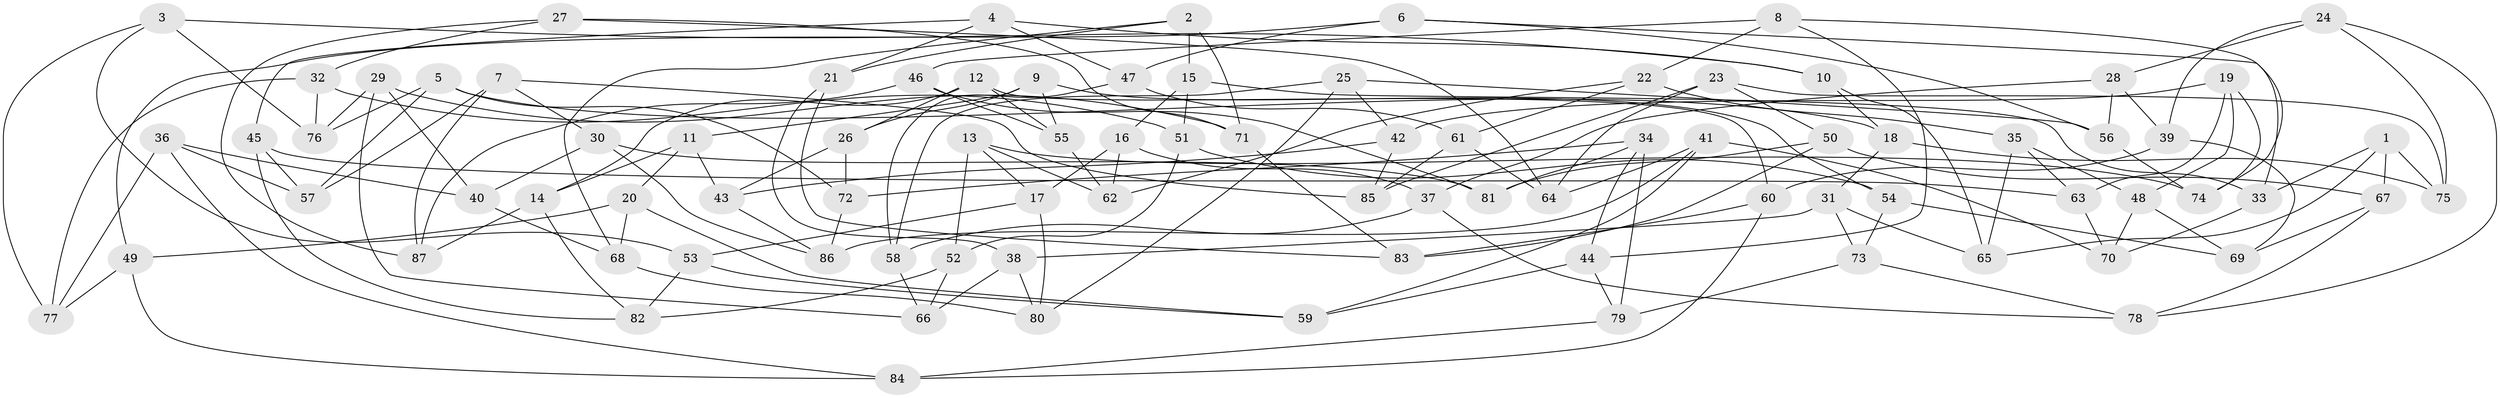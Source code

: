 // Generated by graph-tools (version 1.1) at 2025/50/03/09/25 03:50:52]
// undirected, 87 vertices, 174 edges
graph export_dot {
graph [start="1"]
  node [color=gray90,style=filled];
  1;
  2;
  3;
  4;
  5;
  6;
  7;
  8;
  9;
  10;
  11;
  12;
  13;
  14;
  15;
  16;
  17;
  18;
  19;
  20;
  21;
  22;
  23;
  24;
  25;
  26;
  27;
  28;
  29;
  30;
  31;
  32;
  33;
  34;
  35;
  36;
  37;
  38;
  39;
  40;
  41;
  42;
  43;
  44;
  45;
  46;
  47;
  48;
  49;
  50;
  51;
  52;
  53;
  54;
  55;
  56;
  57;
  58;
  59;
  60;
  61;
  62;
  63;
  64;
  65;
  66;
  67;
  68;
  69;
  70;
  71;
  72;
  73;
  74;
  75;
  76;
  77;
  78;
  79;
  80;
  81;
  82;
  83;
  84;
  85;
  86;
  87;
  1 -- 65;
  1 -- 67;
  1 -- 33;
  1 -- 75;
  2 -- 68;
  2 -- 71;
  2 -- 21;
  2 -- 15;
  3 -- 76;
  3 -- 10;
  3 -- 77;
  3 -- 53;
  4 -- 47;
  4 -- 45;
  4 -- 10;
  4 -- 21;
  5 -- 76;
  5 -- 72;
  5 -- 57;
  5 -- 18;
  6 -- 49;
  6 -- 33;
  6 -- 56;
  6 -- 47;
  7 -- 57;
  7 -- 85;
  7 -- 30;
  7 -- 87;
  8 -- 74;
  8 -- 46;
  8 -- 44;
  8 -- 22;
  9 -- 54;
  9 -- 26;
  9 -- 11;
  9 -- 55;
  10 -- 18;
  10 -- 65;
  11 -- 20;
  11 -- 14;
  11 -- 43;
  12 -- 14;
  12 -- 55;
  12 -- 26;
  12 -- 60;
  13 -- 52;
  13 -- 17;
  13 -- 74;
  13 -- 62;
  14 -- 87;
  14 -- 82;
  15 -- 51;
  15 -- 33;
  15 -- 16;
  16 -- 37;
  16 -- 62;
  16 -- 17;
  17 -- 53;
  17 -- 80;
  18 -- 31;
  18 -- 75;
  19 -- 48;
  19 -- 63;
  19 -- 42;
  19 -- 74;
  20 -- 49;
  20 -- 59;
  20 -- 68;
  21 -- 83;
  21 -- 38;
  22 -- 61;
  22 -- 35;
  22 -- 62;
  23 -- 85;
  23 -- 50;
  23 -- 75;
  23 -- 64;
  24 -- 39;
  24 -- 28;
  24 -- 75;
  24 -- 78;
  25 -- 80;
  25 -- 58;
  25 -- 56;
  25 -- 42;
  26 -- 43;
  26 -- 72;
  27 -- 32;
  27 -- 71;
  27 -- 64;
  27 -- 87;
  28 -- 39;
  28 -- 37;
  28 -- 56;
  29 -- 66;
  29 -- 76;
  29 -- 40;
  29 -- 71;
  30 -- 86;
  30 -- 40;
  30 -- 81;
  31 -- 65;
  31 -- 73;
  31 -- 38;
  32 -- 51;
  32 -- 76;
  32 -- 77;
  33 -- 70;
  34 -- 81;
  34 -- 72;
  34 -- 79;
  34 -- 44;
  35 -- 48;
  35 -- 63;
  35 -- 65;
  36 -- 40;
  36 -- 57;
  36 -- 84;
  36 -- 77;
  37 -- 78;
  37 -- 58;
  38 -- 80;
  38 -- 66;
  39 -- 60;
  39 -- 69;
  40 -- 68;
  41 -- 70;
  41 -- 59;
  41 -- 64;
  41 -- 86;
  42 -- 43;
  42 -- 85;
  43 -- 86;
  44 -- 79;
  44 -- 59;
  45 -- 82;
  45 -- 63;
  45 -- 57;
  46 -- 81;
  46 -- 87;
  46 -- 55;
  47 -- 61;
  47 -- 58;
  48 -- 69;
  48 -- 70;
  49 -- 77;
  49 -- 84;
  50 -- 81;
  50 -- 67;
  50 -- 83;
  51 -- 52;
  51 -- 54;
  52 -- 82;
  52 -- 66;
  53 -- 82;
  53 -- 59;
  54 -- 69;
  54 -- 73;
  55 -- 62;
  56 -- 74;
  58 -- 66;
  60 -- 84;
  60 -- 83;
  61 -- 85;
  61 -- 64;
  63 -- 70;
  67 -- 69;
  67 -- 78;
  68 -- 80;
  71 -- 83;
  72 -- 86;
  73 -- 78;
  73 -- 79;
  79 -- 84;
}
